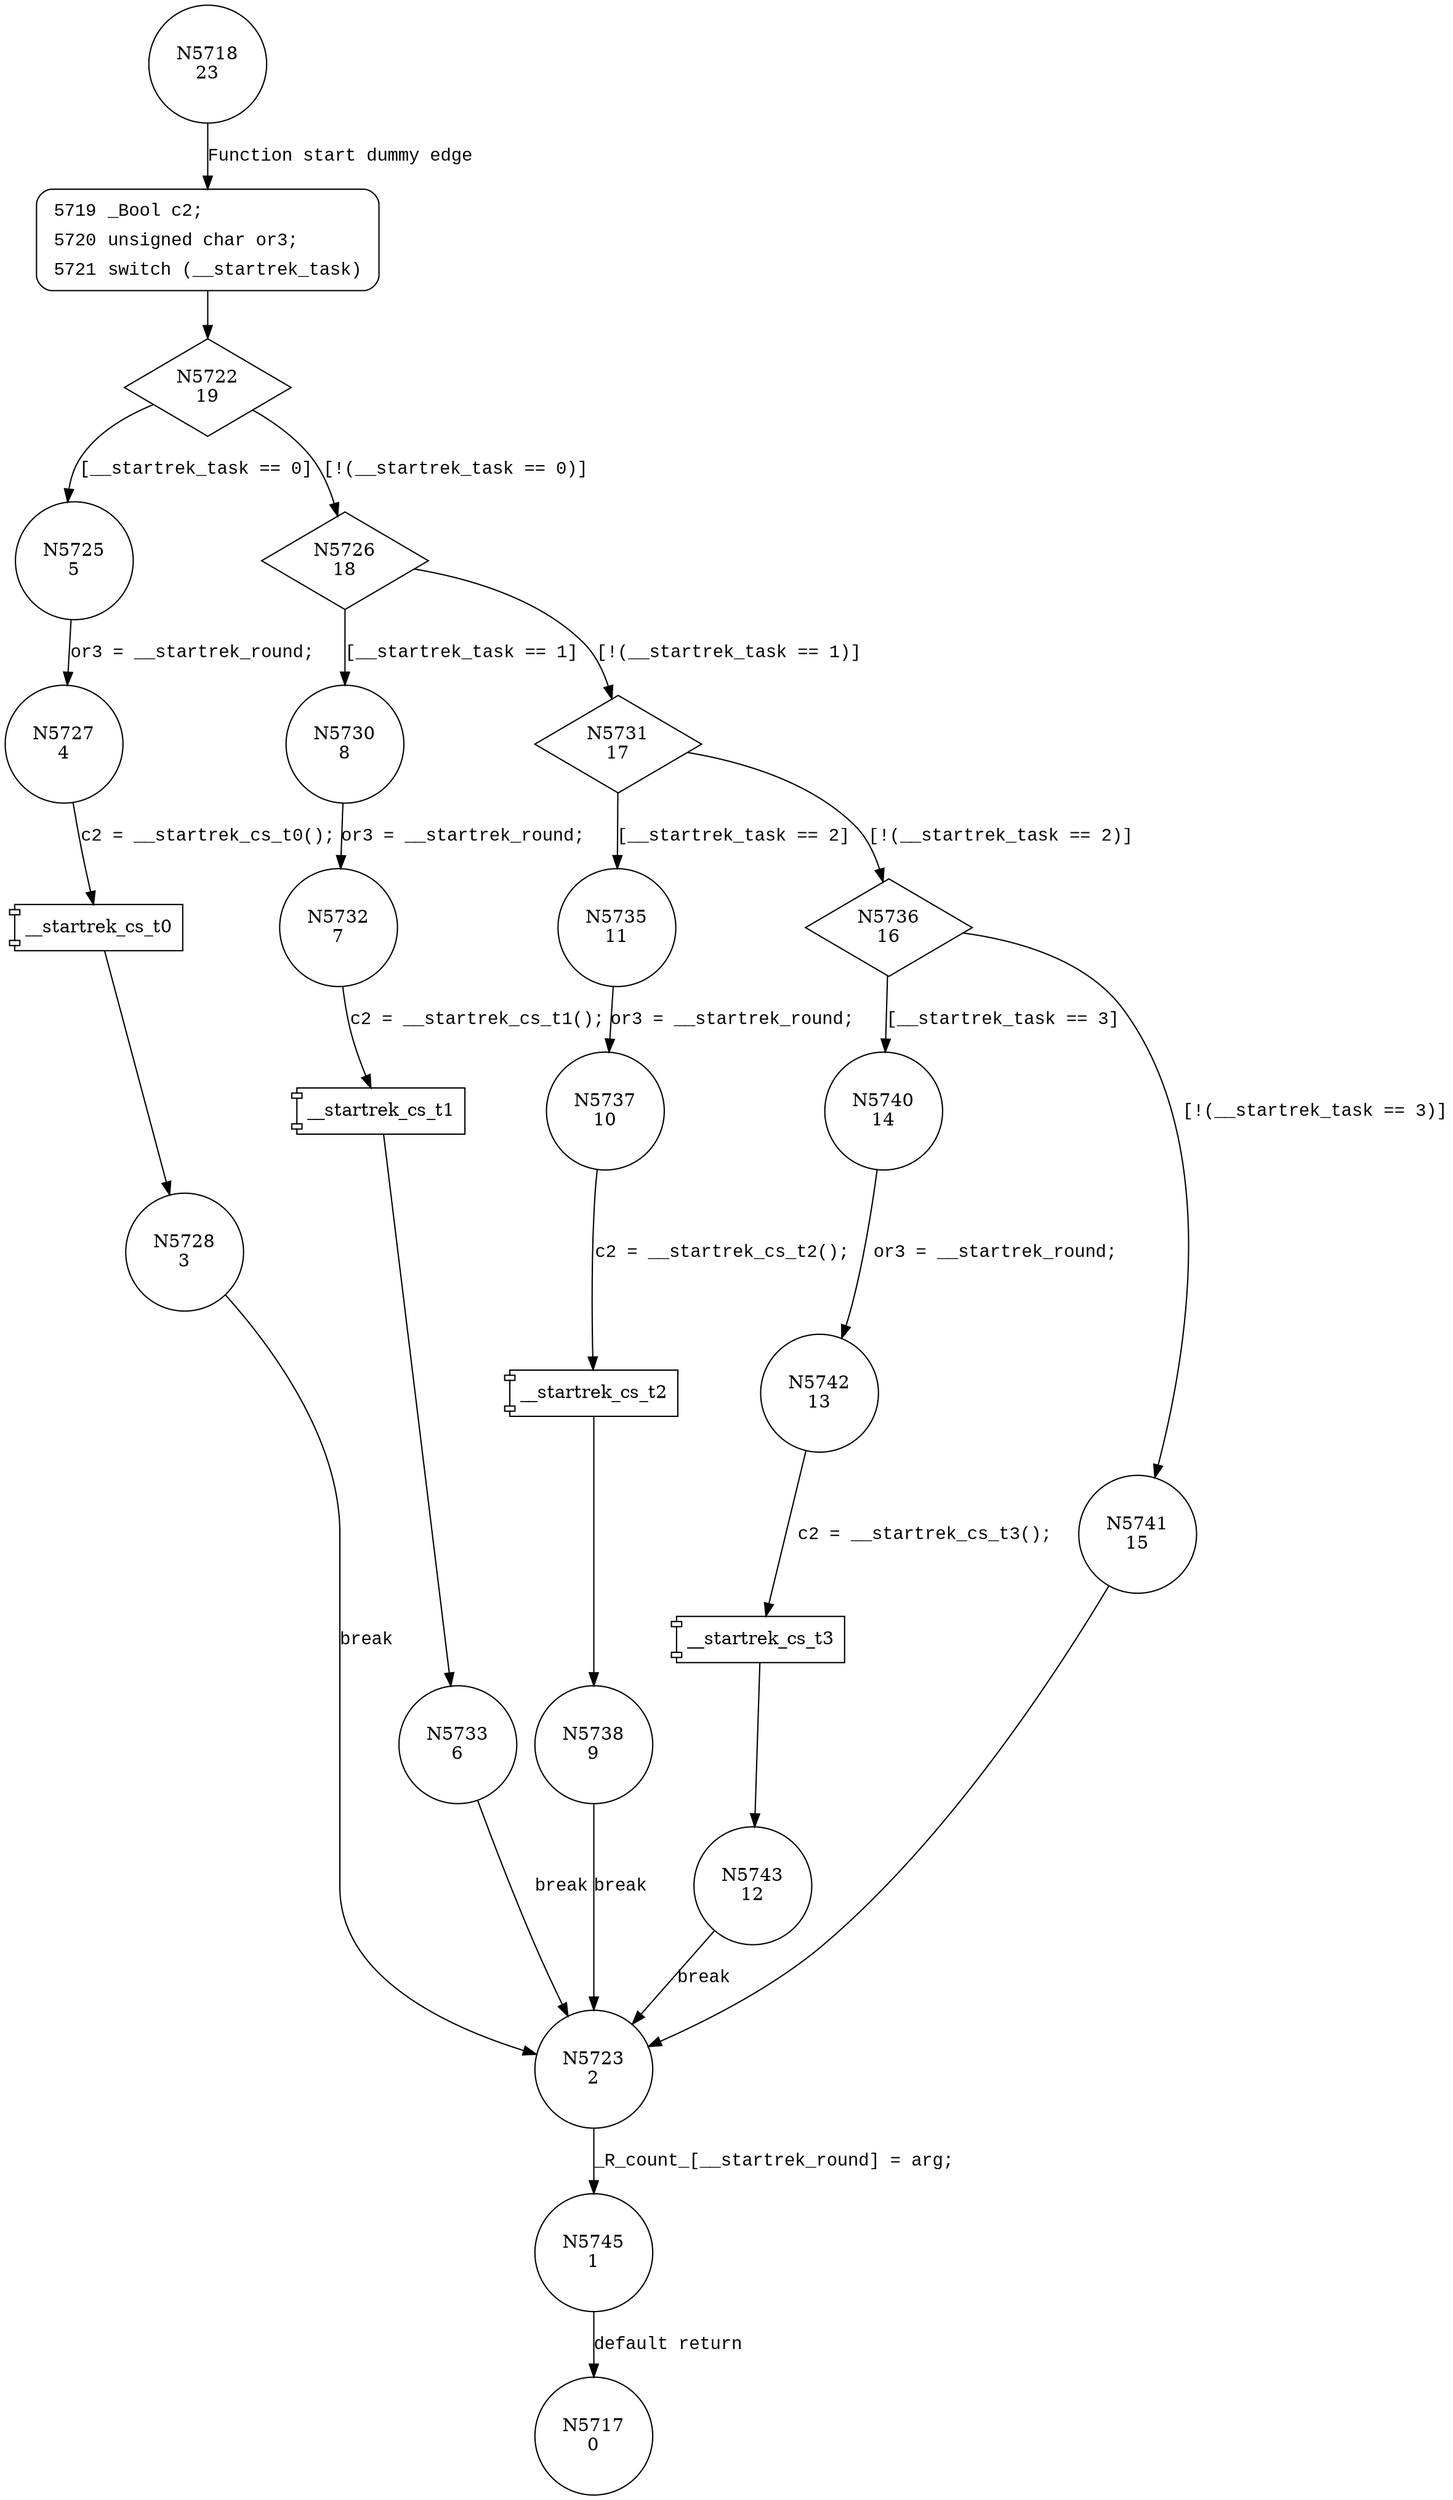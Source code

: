 digraph __startrek_write_R_count {
5718 [shape="circle" label="N5718\n23"]
5719 [shape="circle" label="N5719\n22"]
5722 [shape="diamond" label="N5722\n19"]
5725 [shape="circle" label="N5725\n5"]
5726 [shape="diamond" label="N5726\n18"]
5730 [shape="circle" label="N5730\n8"]
5731 [shape="diamond" label="N5731\n17"]
5735 [shape="circle" label="N5735\n11"]
5736 [shape="diamond" label="N5736\n16"]
5740 [shape="circle" label="N5740\n14"]
5741 [shape="circle" label="N5741\n15"]
5723 [shape="circle" label="N5723\n2"]
5745 [shape="circle" label="N5745\n1"]
5742 [shape="circle" label="N5742\n13"]
5743 [shape="circle" label="N5743\n12"]
5737 [shape="circle" label="N5737\n10"]
5738 [shape="circle" label="N5738\n9"]
5732 [shape="circle" label="N5732\n7"]
5733 [shape="circle" label="N5733\n6"]
5727 [shape="circle" label="N5727\n4"]
5728 [shape="circle" label="N5728\n3"]
5717 [shape="circle" label="N5717\n0"]
5719 [style="filled,bold" penwidth="1" fillcolor="white" fontname="Courier New" shape="Mrecord" label=<<table border="0" cellborder="0" cellpadding="3" bgcolor="white"><tr><td align="right">5719</td><td align="left">_Bool c2;</td></tr><tr><td align="right">5720</td><td align="left">unsigned char or3;</td></tr><tr><td align="right">5721</td><td align="left">switch (__startrek_task)</td></tr></table>>]
5719 -> 5722[label=""]
5718 -> 5719 [label="Function start dummy edge" fontname="Courier New"]
5722 -> 5725 [label="[__startrek_task == 0]" fontname="Courier New"]
5722 -> 5726 [label="[!(__startrek_task == 0)]" fontname="Courier New"]
5726 -> 5730 [label="[__startrek_task == 1]" fontname="Courier New"]
5726 -> 5731 [label="[!(__startrek_task == 1)]" fontname="Courier New"]
5731 -> 5735 [label="[__startrek_task == 2]" fontname="Courier New"]
5731 -> 5736 [label="[!(__startrek_task == 2)]" fontname="Courier New"]
5736 -> 5740 [label="[__startrek_task == 3]" fontname="Courier New"]
5736 -> 5741 [label="[!(__startrek_task == 3)]" fontname="Courier New"]
5723 -> 5745 [label="_R_count_[__startrek_round] = arg;" fontname="Courier New"]
5740 -> 5742 [label="or3 = __startrek_round;" fontname="Courier New"]
100252 [shape="component" label="__startrek_cs_t3"]
5742 -> 100252 [label="c2 = __startrek_cs_t3();" fontname="Courier New"]
100252 -> 5743 [label="" fontname="Courier New"]
5735 -> 5737 [label="or3 = __startrek_round;" fontname="Courier New"]
100253 [shape="component" label="__startrek_cs_t2"]
5737 -> 100253 [label="c2 = __startrek_cs_t2();" fontname="Courier New"]
100253 -> 5738 [label="" fontname="Courier New"]
5730 -> 5732 [label="or3 = __startrek_round;" fontname="Courier New"]
100254 [shape="component" label="__startrek_cs_t1"]
5732 -> 100254 [label="c2 = __startrek_cs_t1();" fontname="Courier New"]
100254 -> 5733 [label="" fontname="Courier New"]
5725 -> 5727 [label="or3 = __startrek_round;" fontname="Courier New"]
100255 [shape="component" label="__startrek_cs_t0"]
5727 -> 100255 [label="c2 = __startrek_cs_t0();" fontname="Courier New"]
100255 -> 5728 [label="" fontname="Courier New"]
5741 -> 5723 [label="" fontname="Courier New"]
5745 -> 5717 [label="default return" fontname="Courier New"]
5743 -> 5723 [label="break" fontname="Courier New"]
5738 -> 5723 [label="break" fontname="Courier New"]
5733 -> 5723 [label="break" fontname="Courier New"]
5728 -> 5723 [label="break" fontname="Courier New"]
}